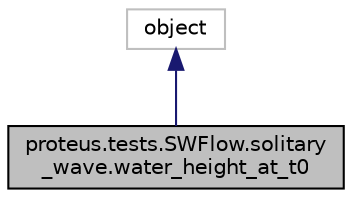 digraph "proteus.tests.SWFlow.solitary_wave.water_height_at_t0"
{
 // LATEX_PDF_SIZE
  edge [fontname="Helvetica",fontsize="10",labelfontname="Helvetica",labelfontsize="10"];
  node [fontname="Helvetica",fontsize="10",shape=record];
  Node1 [label="proteus.tests.SWFlow.solitary\l_wave.water_height_at_t0",height=0.2,width=0.4,color="black", fillcolor="grey75", style="filled", fontcolor="black",tooltip="INITIAL CONDITIONS #."];
  Node2 -> Node1 [dir="back",color="midnightblue",fontsize="10",style="solid",fontname="Helvetica"];
  Node2 [label="object",height=0.2,width=0.4,color="grey75", fillcolor="white", style="filled",tooltip=" "];
}
